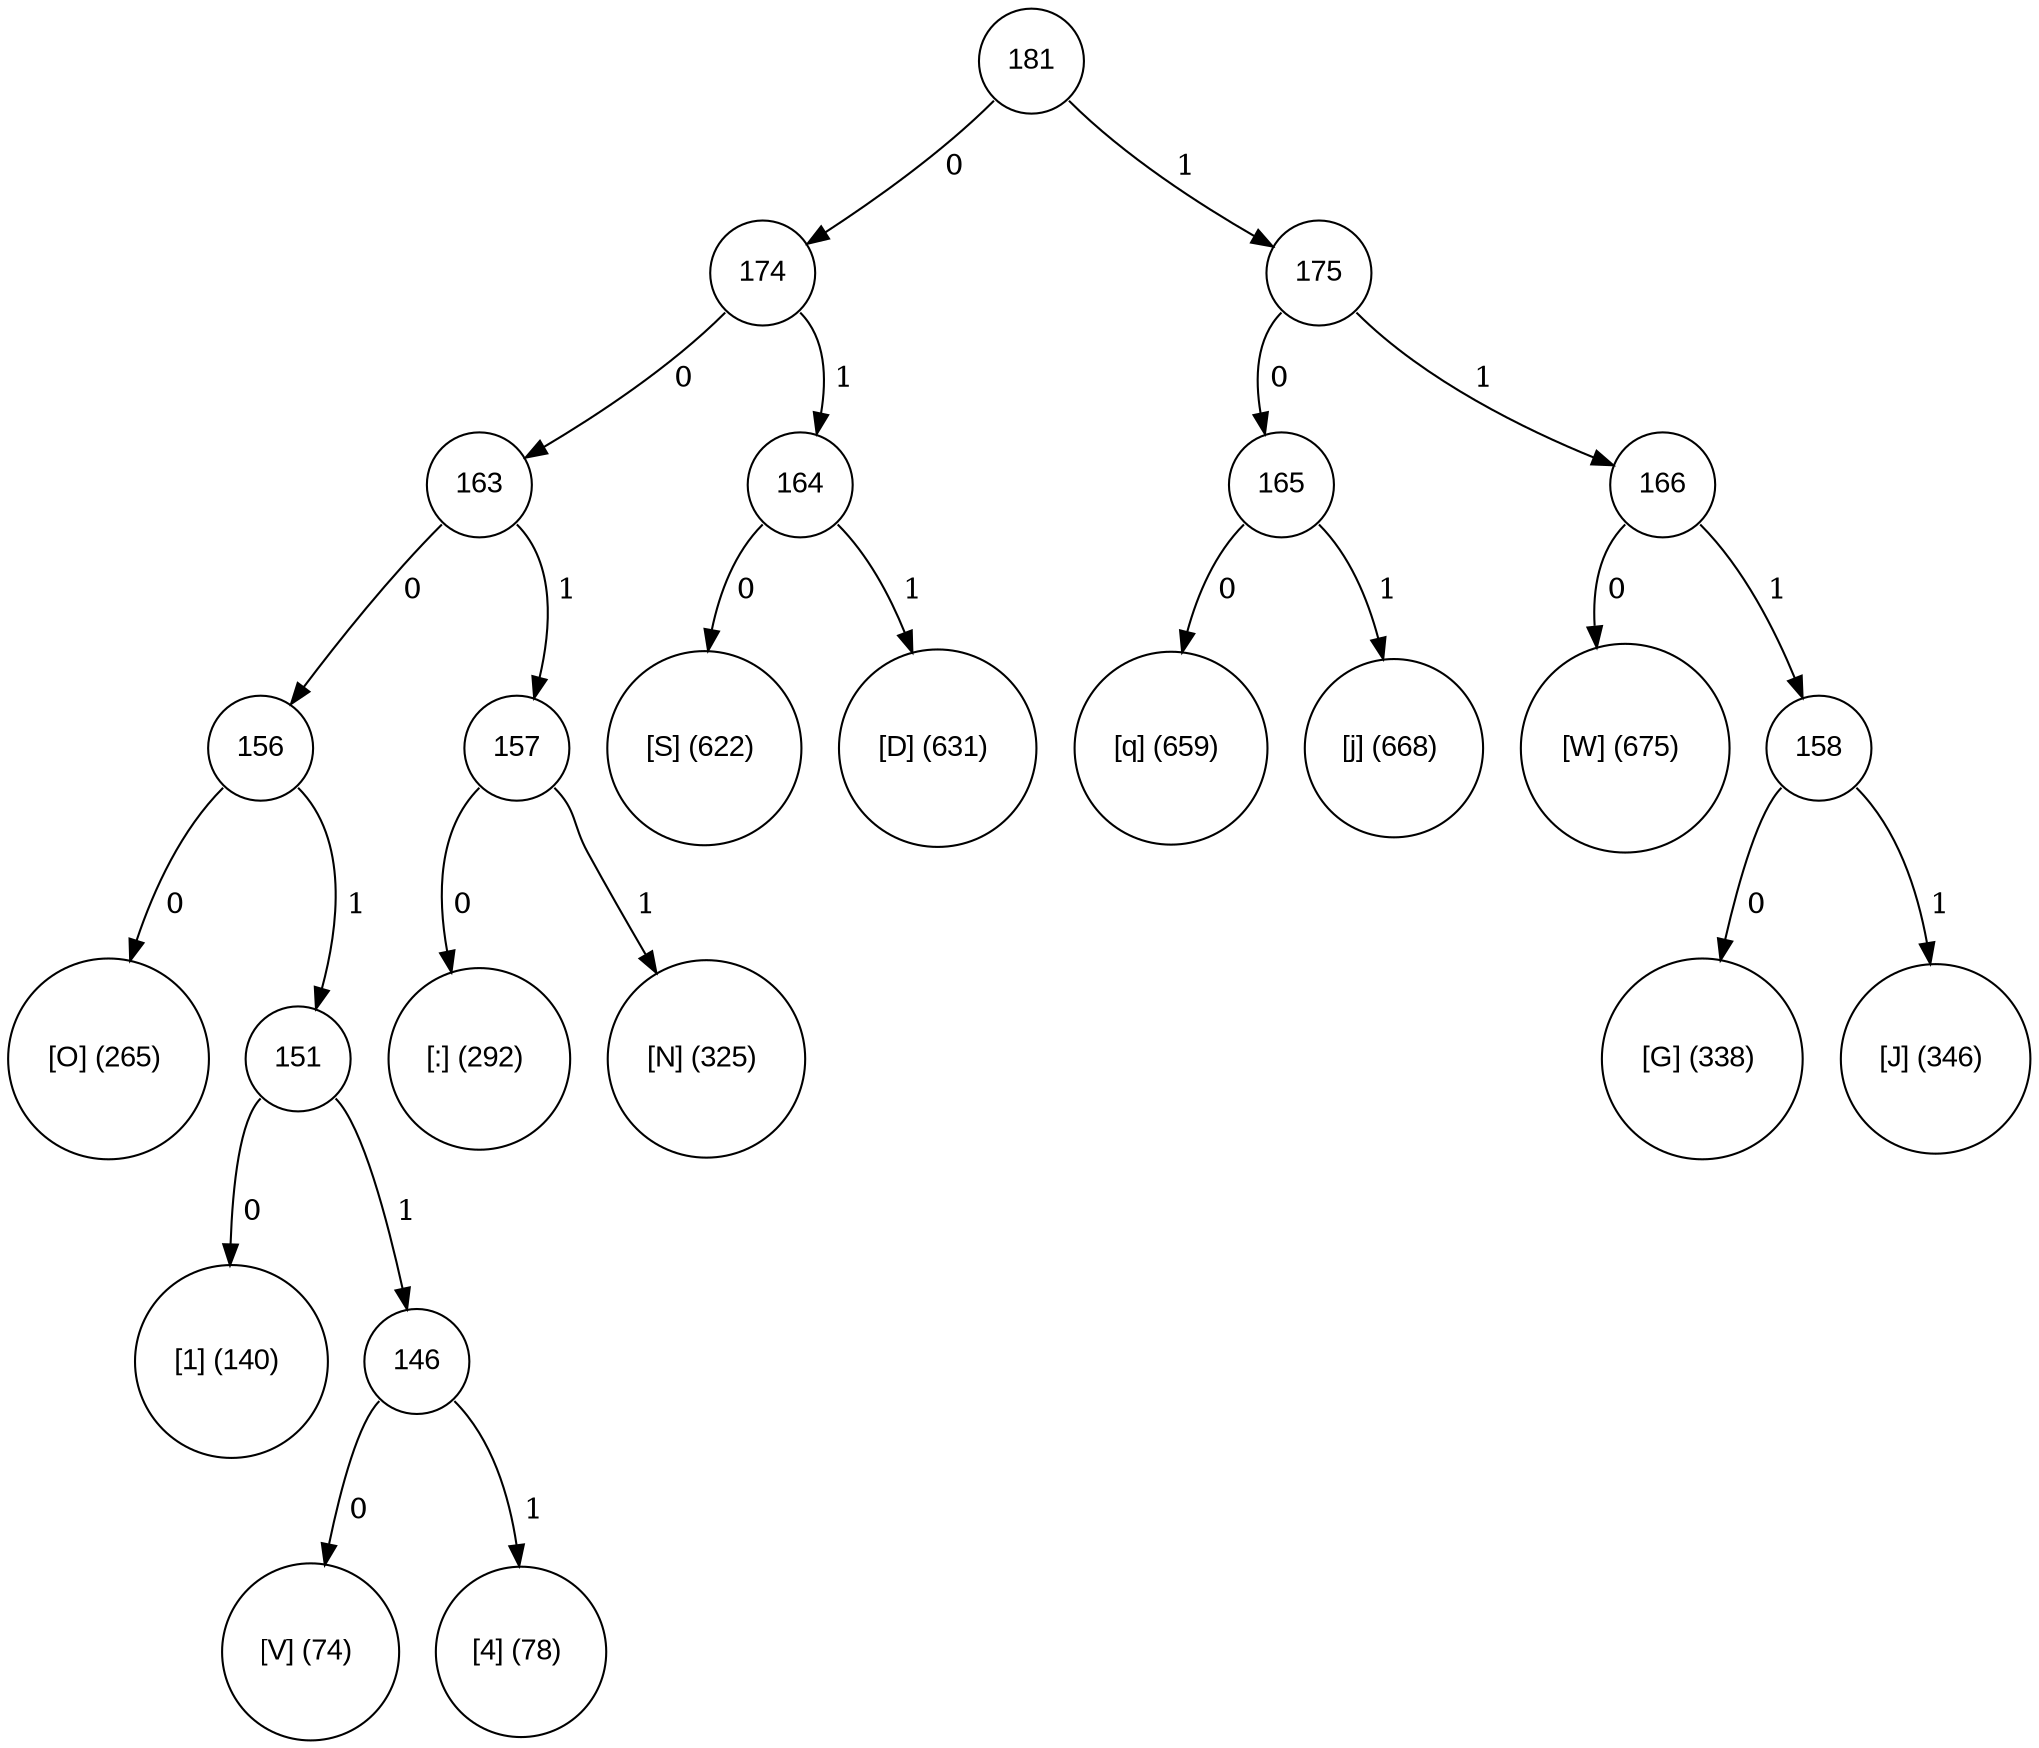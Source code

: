 digraph tree {
	node [fontname="Arial", shape="circle", width=0.5]; 

181:sw -> 174 [label = " 0"]; 
174 [label = "174"]; 
174:sw -> 163 [label = " 0"]; 
163 [label = "163"]; 
163:sw -> 156 [label = " 0"]; 
156 [label = "156"]; 
156:sw -> 79 [label = " 0"]; 
79 [label = "[O] (265) "]; 
156:se -> 151 [label = " 1"]; 
151 [label = "151"]; 
151:sw -> 49 [label = " 0"]; 
49 [label = "[1] (140) "]; 
151:se -> 146 [label = " 1"]; 
146 [label = "146"]; 
146:se -> 52 [label = " 1"]; 
52 [label = "[4] (78) "]; 
146:sw -> 86 [label = " 0"]; 
86 [label = "[V] (74) "]; 
163:se -> 157 [label = " 1"]; 
157 [label = "157"]; 
157:sw -> 58 [label = " 0"]; 
58 [label = "[:] (292) "]; 
157:se -> 78 [label = " 1"]; 
78 [label = "[N] (325) "]; 
174:se -> 164 [label = " 1"]; 
164 [label = "164"]; 
164:se -> 68 [label = " 1"]; 
68 [label = "[D] (631) "]; 
164:sw -> 83 [label = " 0"]; 
83 [label = "[S] (622) "]; 
181:se -> 175 [label = " 1"]; 
175 [label = "175"]; 
175:sw -> 165 [label = " 0"]; 
165 [label = "165"]; 
165:se -> 106 [label = " 1"]; 
106 [label = "[j] (668) "]; 
165:sw -> 113 [label = " 0"]; 
113 [label = "[q] (659) "]; 
175:se -> 166 [label = " 1"]; 
166 [label = "166"]; 
166:sw -> 87 [label = " 0"]; 
87 [label = "[W] (675) "]; 
166:se -> 158 [label = " 1"]; 
158 [label = "158"]; 
158:sw -> 71 [label = " 0"]; 
71 [label = "[G] (338) "]; 
158:se -> 74 [label = " 1"]; 
74 [label = "[J] (346) "]; 
}
